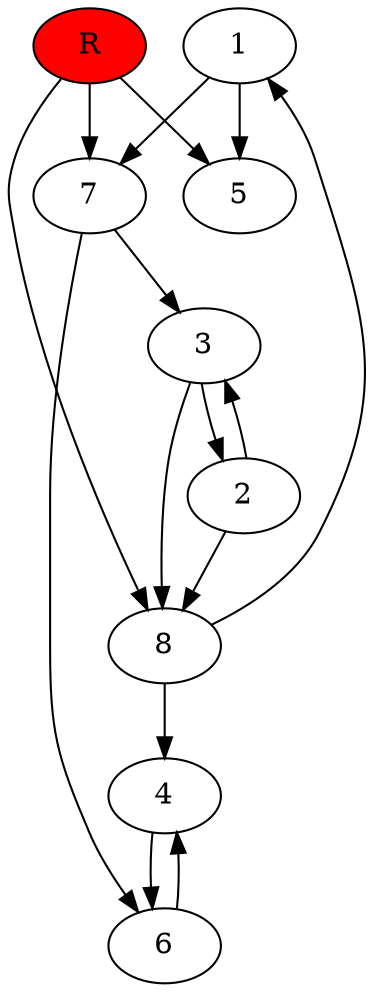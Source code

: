 digraph prb41847 {
	1
	2
	3
	4
	5
	6
	7
	8
	R [fillcolor="#ff0000" style=filled]
	1 -> 5
	1 -> 7
	2 -> 3
	2 -> 8
	3 -> 2
	3 -> 8
	4 -> 6
	6 -> 4
	7 -> 3
	7 -> 6
	8 -> 1
	8 -> 4
	R -> 5
	R -> 7
	R -> 8
}

